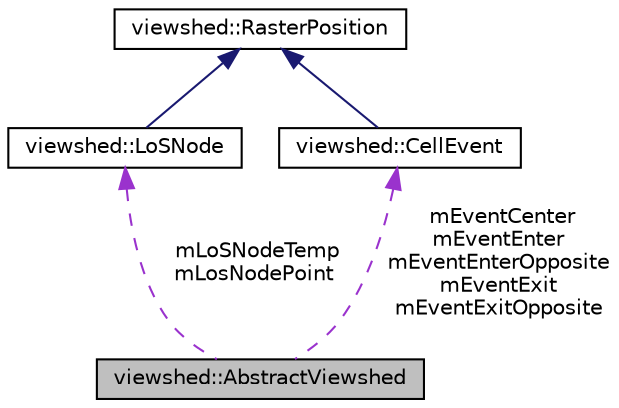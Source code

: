 digraph "viewshed::AbstractViewshed"
{
 // LATEX_PDF_SIZE
  edge [fontname="Helvetica",fontsize="10",labelfontname="Helvetica",labelfontsize="10"];
  node [fontname="Helvetica",fontsize="10",shape=record];
  Node1 [label="viewshed::AbstractViewshed",height=0.2,width=0.4,color="black", fillcolor="grey75", style="filled", fontcolor="black",tooltip="Abstract class that represents viewshed calculation from this class specific implementations ( Viewsh..."];
  Node2 -> Node1 [dir="back",color="darkorchid3",fontsize="10",style="dashed",label=" mLoSNodeTemp\nmLosNodePoint" ,fontname="Helvetica"];
  Node2 [label="viewshed::LoSNode",height=0.2,width=0.4,color="black", fillcolor="white", style="filled",URL="$classviewshed_1_1LoSNode.html",tooltip="Representation of single cell that creates a point on LoS."];
  Node3 -> Node2 [dir="back",color="midnightblue",fontsize="10",style="solid",fontname="Helvetica"];
  Node3 [label="viewshed::RasterPosition",height=0.2,width=0.4,color="black", fillcolor="white", style="filled",URL="$classviewshed_1_1RasterPosition.html",tooltip="Class to represent position on raster in term of row and column."];
  Node4 -> Node1 [dir="back",color="darkorchid3",fontsize="10",style="dashed",label=" mEventCenter\nmEventEnter\nmEventEnterOpposite\nmEventExit\nmEventExitOpposite" ,fontname="Helvetica"];
  Node4 [label="viewshed::CellEvent",height=0.2,width=0.4,color="black", fillcolor="white", style="filled",URL="$classviewshed_1_1CellEvent.html",tooltip="Class representing cell events for Van Kreveld's plane sweep algorithm. Stores cell position (row and..."];
  Node3 -> Node4 [dir="back",color="midnightblue",fontsize="10",style="solid",fontname="Helvetica"];
}
